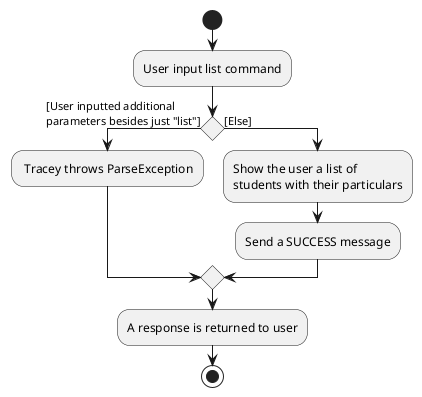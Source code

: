 @startuml
'https://plantuml.com/activity-diagram-beta

start
:User input list command;

if () then ([User inputted additional\nparameters besides just "list"])
    : Tracey throws ParseException;

    else ([Else])
        :Show the user a list of\nstudents with their particulars;
        :Send a SUCCESS message;

endif
:A response is returned to user;
stop

@enduml
